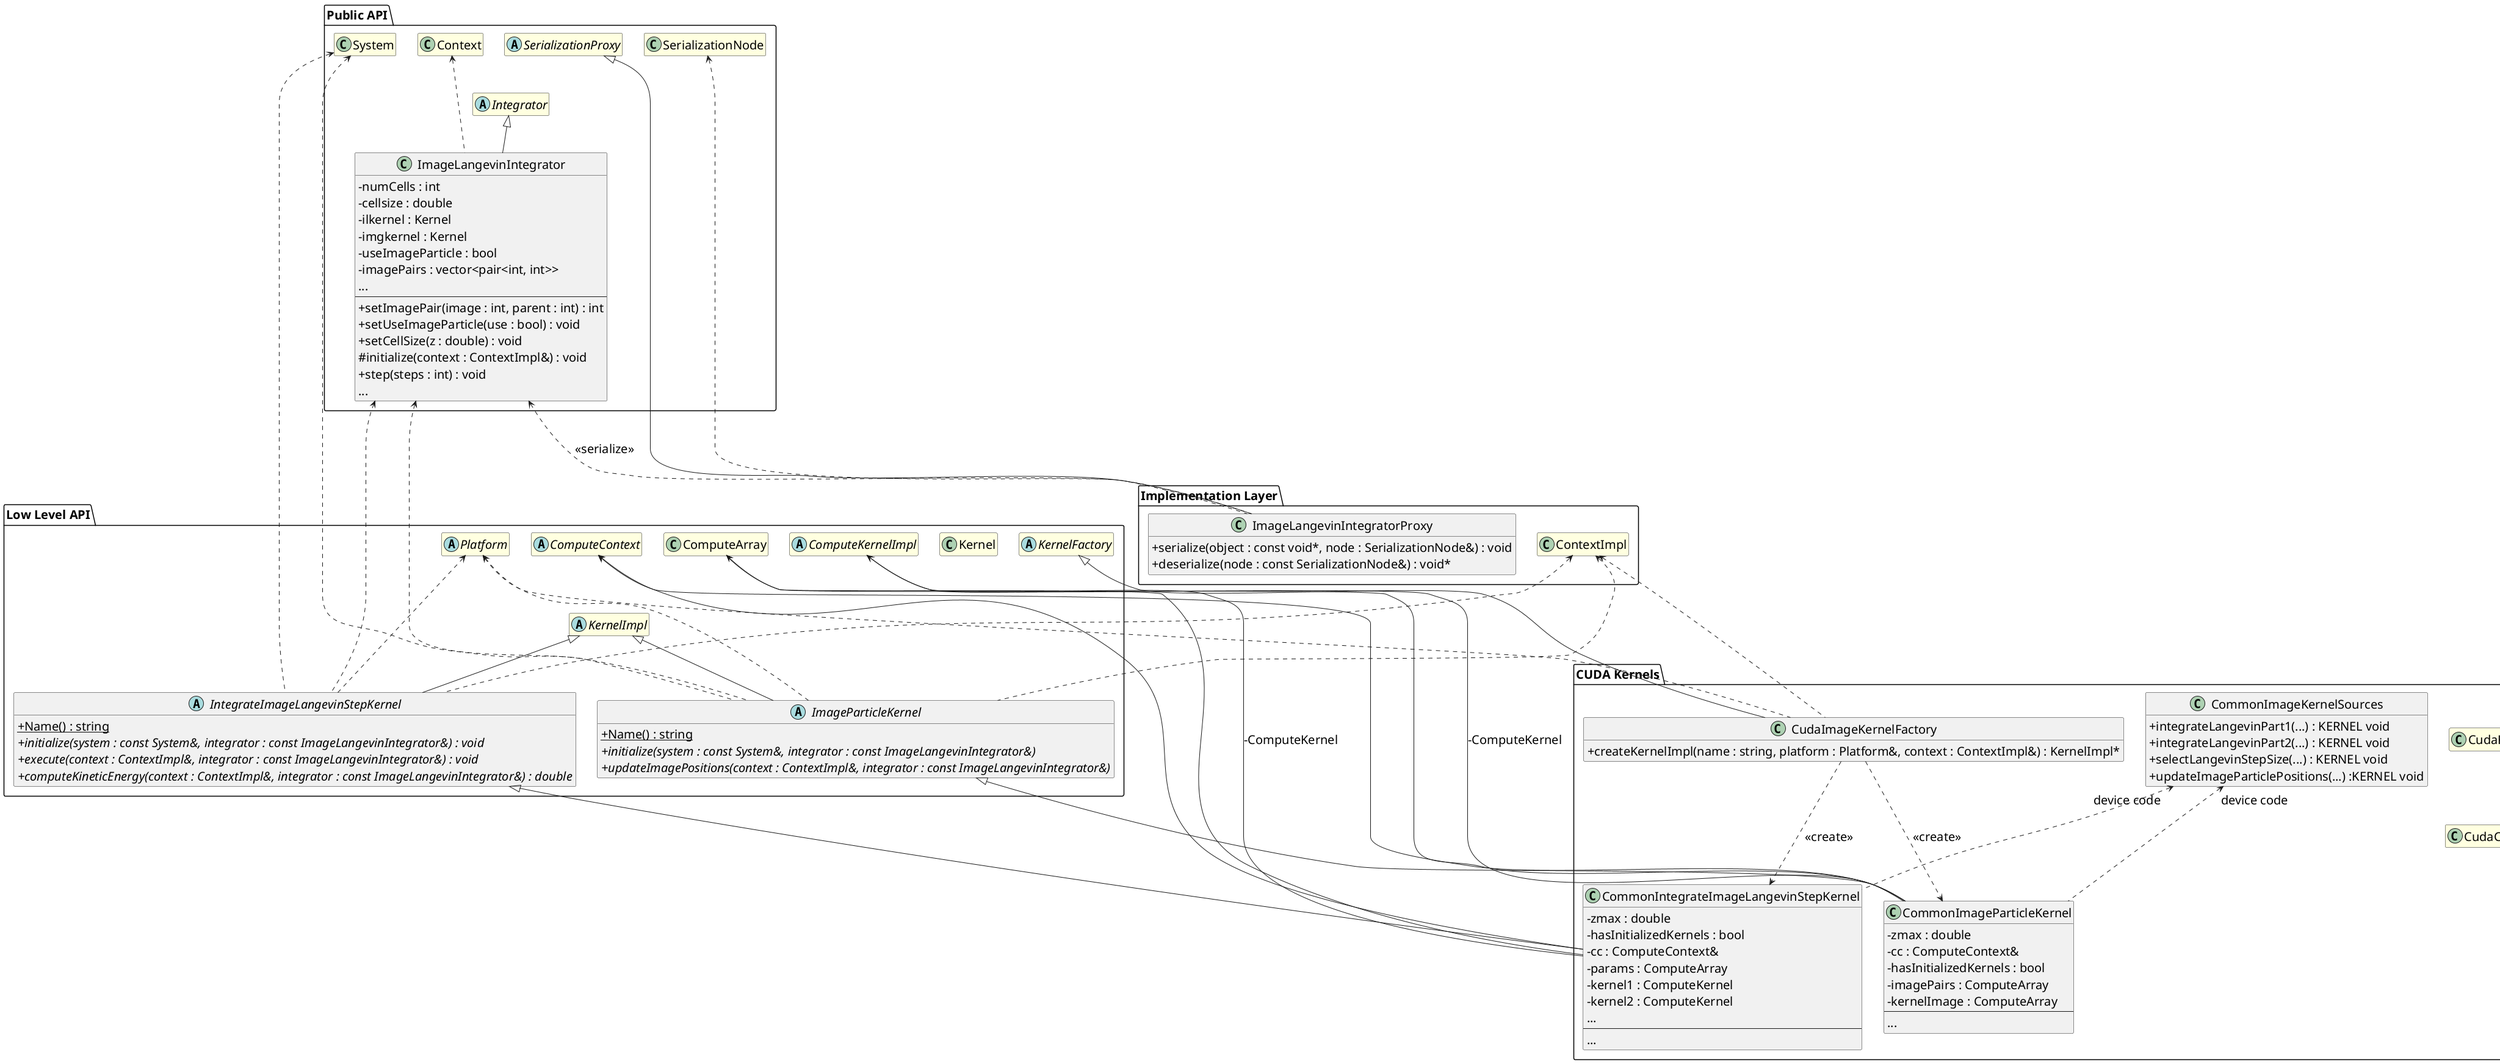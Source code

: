 @startuml

skinparam ClassAttributeIconSize 0
skinparam defaultFontSize 20
skinparam noteFontSize 40
hide empty fields
hide empty methods
/'
component "compA" as compA {
}
note left of compA #LightBlue
    This UML omits the relationships between classes in the OpenMM source code.

    The classes with the yellow background belongs to the OpenMM source code.
end note

hide compA
'/

/'
Integrator --> ContextImpl : friend

Kernel <-- ImageLangevinIntegrator
ContextImpl <... ImageLangevinIntegrator
Platform <-- KernelImpl
Platform ...> ContextImpl : <<friend>>
Platform *--> KernelFactory
'/
package "Public API" {
    Integrator <|-- ImageLangevinIntegrator
    Context <... ImageLangevinIntegrator
    abstract class Integrator #back:LightYellow {
    }
    class Context #back:LightYellow {
    }
    class System #back:LightYellow {
    }
    abstract class SerializationProxy #back:LightYellow
    class SerializationNode #back:LightYellow

    class ImageLangevinIntegrator{
        - numCells : int
        - cellsize : double
        - ilkernel : Kernel
        - imgkernel : Kernel
        - useImageParticle : bool
        - imagePairs : vector<pair<int, int>>
        ...
        --
        + setImagePair(image : int, parent : int) : int
        + setUseImageParticle(use : bool) : void
        + setCellSize(z : double) : void
        # initialize(context : ContextImpl&) : void
        + step(steps : int) : void
        ...
    }
}

package "Implementation Layer" {
    class ContextImpl #back:LightYellow
    SerializationProxy <|-- ImageLangevinIntegratorProxy
    SerializationNode <... ImageLangevinIntegratorProxy
    ImageLangevinIntegrator <... ImageLangevinIntegratorProxy : <<serialize>>
    class ImageLangevinIntegratorProxy{
        + serialize(object : const void*, node : SerializationNode&) : void
        + deserialize(node : const SerializationNode&) : void*
    }
}

package "Low Level API" {
    abstract class Platform #back:LightYellow
    class Kernel #back:LightYellow
    abstract class KernelImpl #back:LightYellow
    abstract class KernelFactory #back:LightYellow
    abstract class ComputeContext #back:LightYellow
    'abstract class ArrayInterface #back:LightYellow
    class ComputeArray #back:LightYellow
    abstract class ComputeKernelImpl #back:LightYellow

    System <... IntegrateImageLangevinStepKernel
    Platform <... IntegrateImageLangevinStepKernel
    ContextImpl <..down. IntegrateImageLangevinStepKernel
    KernelImpl <|-- IntegrateImageLangevinStepKernel
    ImageLangevinIntegrator <... IntegrateImageLangevinStepKernel
    abstract class IntegrateImageLangevinStepKernel{
        {static} + Name() : string
        {abstract} + initialize(system : const System&, integrator : const ImageLangevinIntegrator&) : void
        {abstract} + execute(context : ContextImpl&, integrator : const ImageLangevinIntegrator&) : void
        {abstract} + computeKineticEnergy(context : ContextImpl&, integrator : const ImageLangevinIntegrator&) : double
    }

    System <... ImageParticleKernel
    Platform <... ImageParticleKernel
    ContextImpl <... ImageParticleKernel
    KernelImpl <|-- ImageParticleKernel
    ImageLangevinIntegrator <... ImageParticleKernel
    
    abstract class ImageParticleKernel{
        {static} + Name() : string
        {abstract} + initialize(system : const System&, integrator : const ImageLangevinIntegrator&)
        {abstract} + updateImagePositions(context : ContextImpl&, integrator : const ImageLangevinIntegrator&)
    }
}

package "CUDA Kernels" {
    class CudaKernel #back:LightYellow
    class CudaArray #back:LightYellow
    class CudaContext #back:LightYellow
    /'
    ComputeKernelImpl <|-- CudaKernel
    ComputeArray <|-- CudaArray
    ComputeContext <|-- CudaContext
    '/

    ComputeContext <-- CommonIntegrateImageLangevinStepKernel
    ComputeArray <-- CommonIntegrateImageLangevinStepKernel
    ComputeKernelImpl <-- CommonIntegrateImageLangevinStepKernel : -ComputeKernel
    IntegrateImageLangevinStepKernel <|-- CommonIntegrateImageLangevinStepKernel
    class CommonIntegrateImageLangevinStepKernel{
        - zmax : double
        - hasInitializedKernels : bool
        - cc : ComputeContext&
        - params : ComputeArray
        - kernel1 : ComputeKernel
        - kernel2 : ComputeKernel
        ...
        --
        ...
    }
    ComputeContext <-- CommonImageParticleKernel
    ComputeArray <-- CommonImageParticleKernel
    ComputeKernelImpl <-- CommonImageParticleKernel : -ComputeKernel
    ImageParticleKernel <|-- CommonImageParticleKernel
    class CommonImageParticleKernel{
        - zmax : double
        - cc : ComputeContext&
        - hasInitializedKernels : bool
        - imagePairs : ComputeArray
        - kernelImage : ComputeArray
        --
        ...
    }

    CommonImageKernelSources "device code"<... CommonIntegrateImageLangevinStepKernel
    CommonImageKernelSources "device code"<... CommonImageParticleKernel 
    class CommonImageKernelSources {
        + integrateLangevinPart1(...) : KERNEL void
        + integrateLangevinPart2(...) : KERNEL void
        + selectLangevinStepSize(...) : KERNEL void
        + updateImageParticlePositions(...) :KERNEL void
    }

    Platform <... CudaImageKernelFactory
    ContextImpl <... CudaImageKernelFactory
    KernelFactory <|-- CudaImageKernelFactory
    CudaImageKernelFactory ...> CommonIntegrateImageLangevinStepKernel : <<create>>
    CudaImageKernelFactory ...> CommonImageParticleKernel : <<create>>
    class CudaImageKernelFactory{
        + createKernelImpl(name : string, platform : Platform&, context : ContextImpl&) : KernelImpl*
    }
}


' note top of ImageLangevinIntegrator : Export

/'
Kernel -left-> KernelImpl
Kernel <... KernelImpl : <<friend>>
System <-- ContextImpl
ContextImpl --> Kernel
'/







'
'

/'
abstract class ComputeContext{
}
'/




'
'
'


'




@enduml